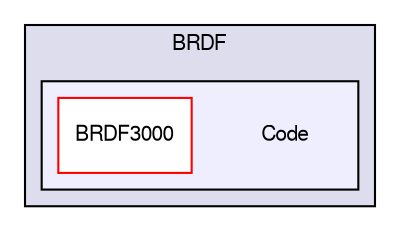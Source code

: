 digraph "Code" {
  compound=true
  node [ fontsize="10", fontname="FreeSans"];
  edge [ labelfontsize="10", labelfontname="FreeSans"];
  subgraph clusterdir_21941152f362180a1e2cc67c901f0189 {
    graph [ bgcolor="#ddddee", pencolor="black", label="BRDF" fontname="FreeSans", fontsize="10", URL="dir_21941152f362180a1e2cc67c901f0189.html"]
  subgraph clusterdir_ccc03f50a49e221a810d6e87a2426969 {
    graph [ bgcolor="#eeeeff", pencolor="black", label="" URL="dir_ccc03f50a49e221a810d6e87a2426969.html"];
    dir_ccc03f50a49e221a810d6e87a2426969 [shape=plaintext label="Code"];
    dir_ebfeace1a7213fefa738d7821153b62d [shape=box label="BRDF3000" color="red" fillcolor="white" style="filled" URL="dir_ebfeace1a7213fefa738d7821153b62d.html"];
  }
  }
}
